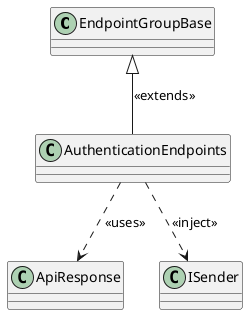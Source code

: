 @startuml
EndpointGroupBase <|-- AuthenticationEndpoints : <<extends>>
AuthenticationEndpoints ..> ApiResponse : <<uses>>
AuthenticationEndpoints ..> ISender : <<inject>>
@enduml
